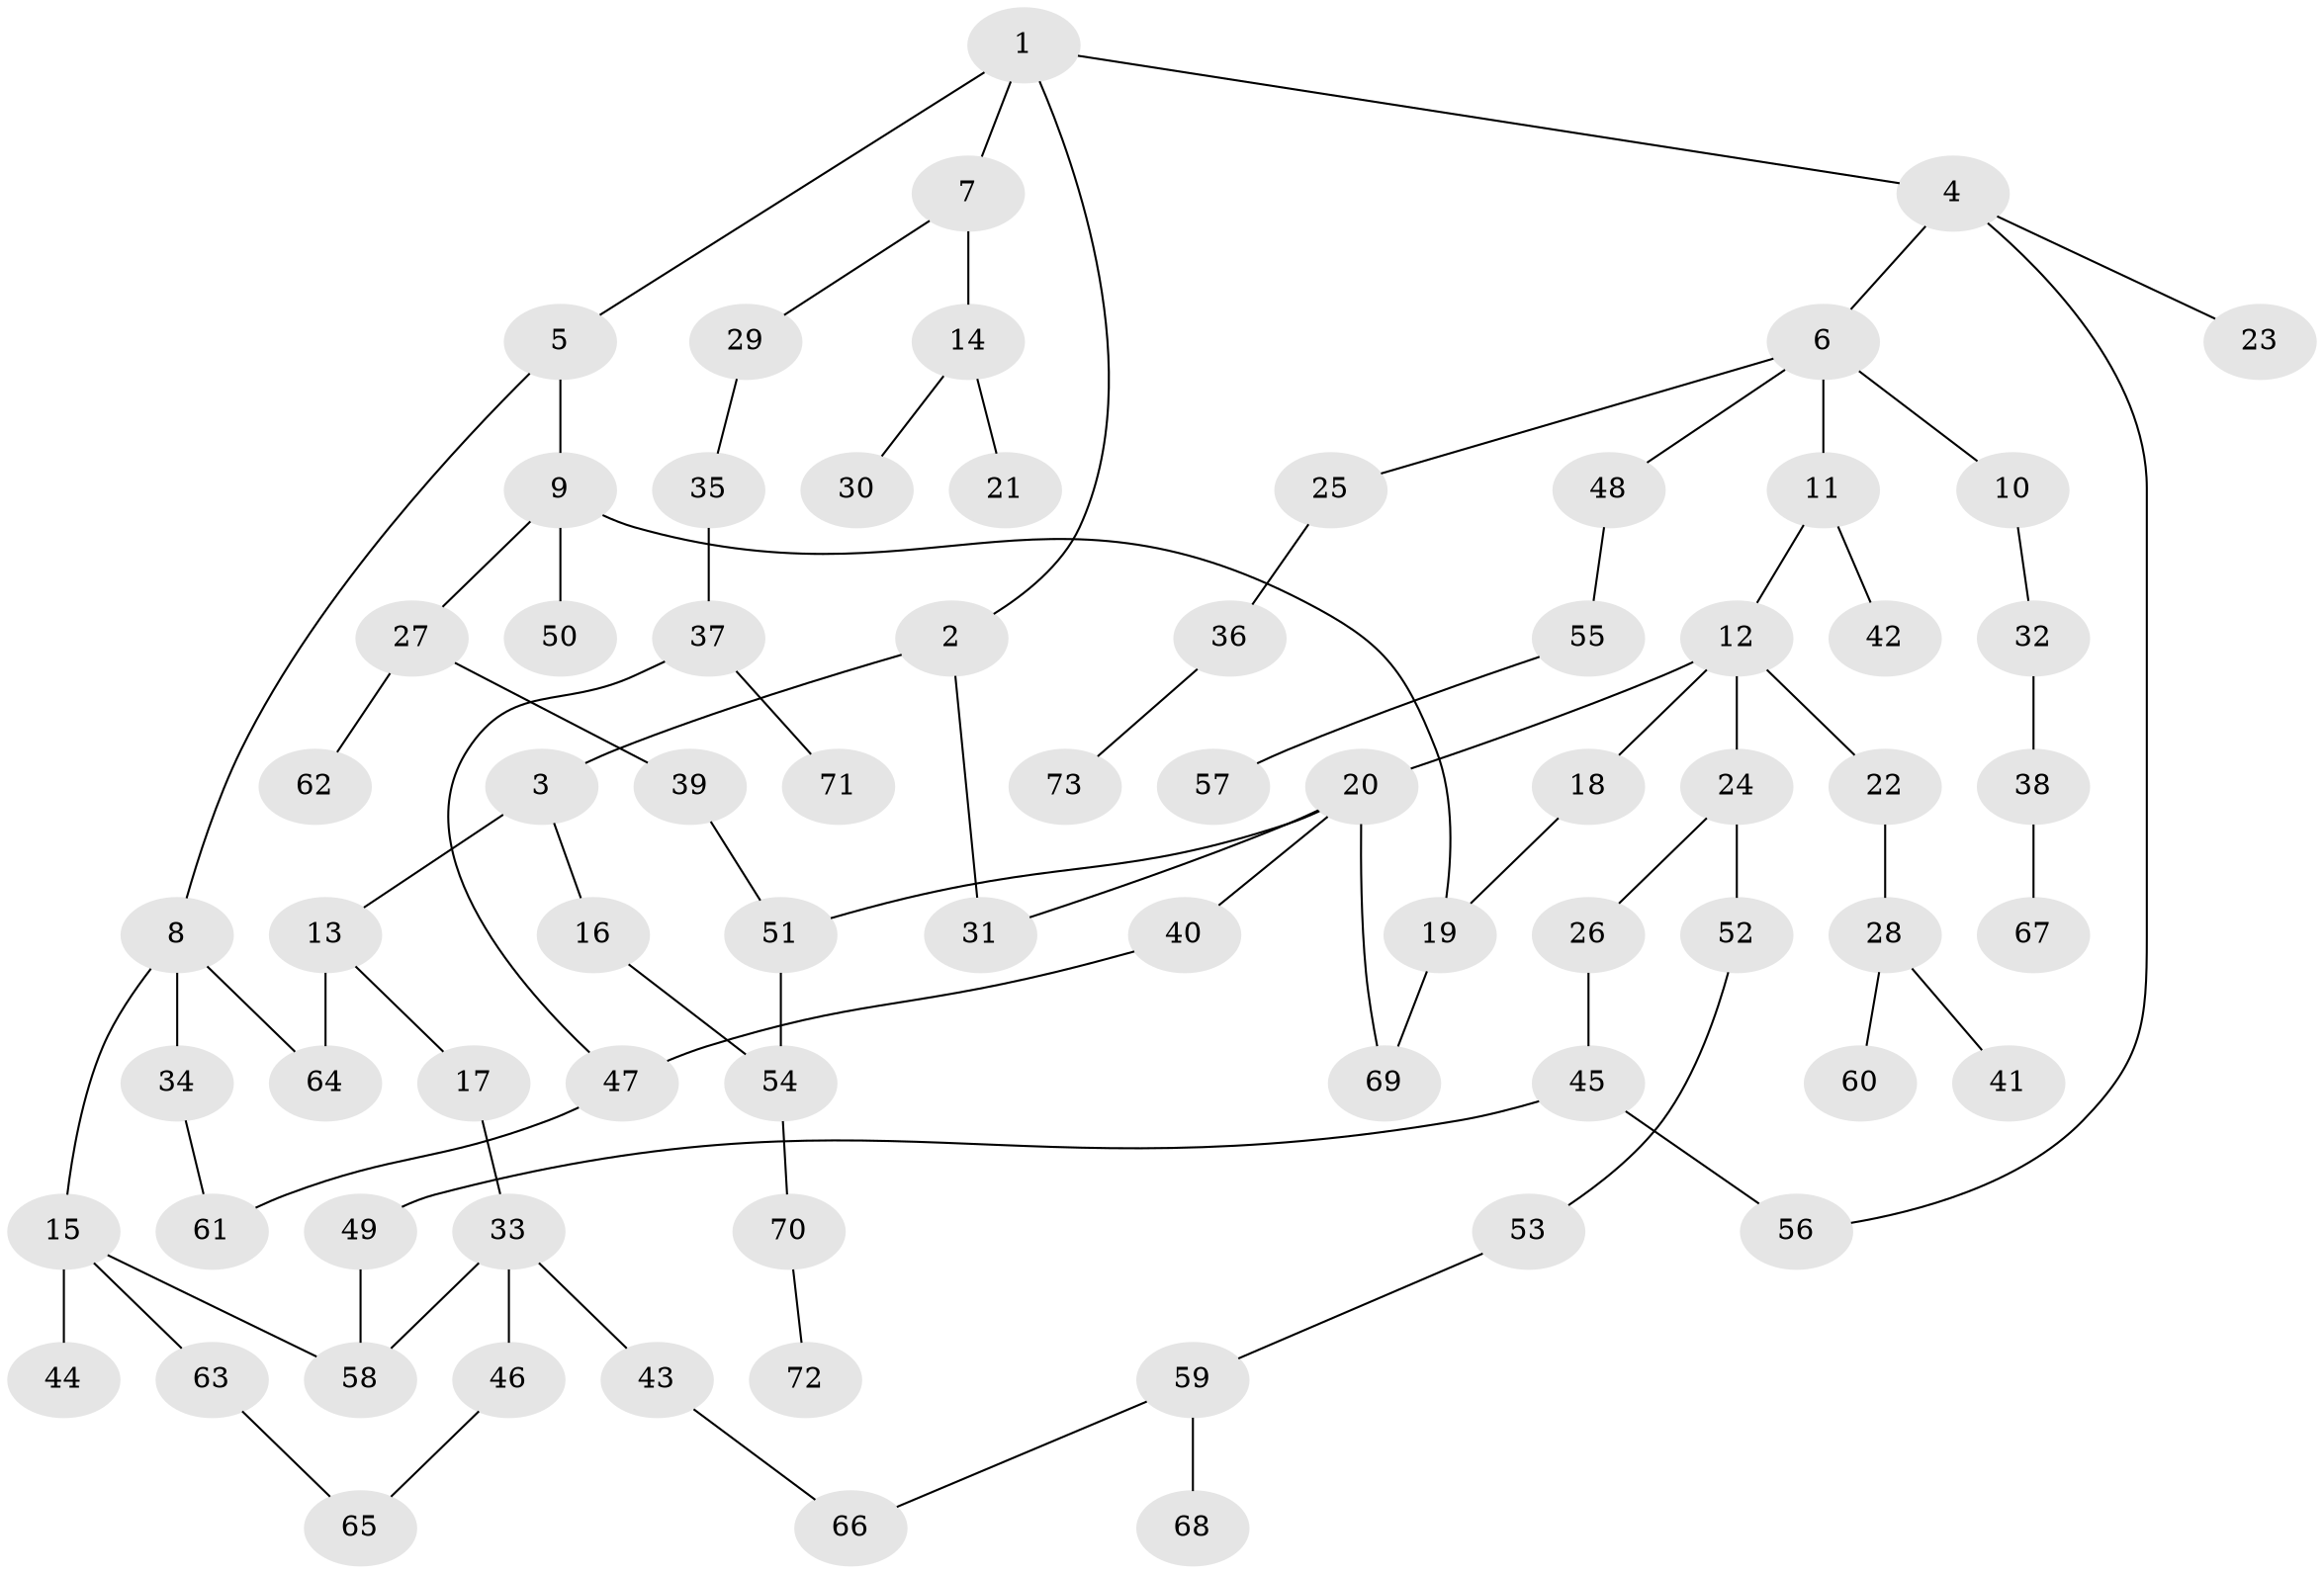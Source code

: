 // original degree distribution, {5: 0.049019607843137254, 4: 0.0784313725490196, 3: 0.20588235294117646, 6: 0.029411764705882353, 1: 0.37254901960784315, 2: 0.2647058823529412}
// Generated by graph-tools (version 1.1) at 2025/48/03/04/25 22:48:41]
// undirected, 73 vertices, 85 edges
graph export_dot {
  node [color=gray90,style=filled];
  1;
  2;
  3;
  4;
  5;
  6;
  7;
  8;
  9;
  10;
  11;
  12;
  13;
  14;
  15;
  16;
  17;
  18;
  19;
  20;
  21;
  22;
  23;
  24;
  25;
  26;
  27;
  28;
  29;
  30;
  31;
  32;
  33;
  34;
  35;
  36;
  37;
  38;
  39;
  40;
  41;
  42;
  43;
  44;
  45;
  46;
  47;
  48;
  49;
  50;
  51;
  52;
  53;
  54;
  55;
  56;
  57;
  58;
  59;
  60;
  61;
  62;
  63;
  64;
  65;
  66;
  67;
  68;
  69;
  70;
  71;
  72;
  73;
  1 -- 2 [weight=1.0];
  1 -- 4 [weight=1.0];
  1 -- 5 [weight=1.0];
  1 -- 7 [weight=1.0];
  2 -- 3 [weight=1.0];
  2 -- 31 [weight=1.0];
  3 -- 13 [weight=1.0];
  3 -- 16 [weight=1.0];
  4 -- 6 [weight=1.0];
  4 -- 23 [weight=1.0];
  4 -- 56 [weight=1.0];
  5 -- 8 [weight=1.0];
  5 -- 9 [weight=1.0];
  6 -- 10 [weight=1.0];
  6 -- 11 [weight=1.0];
  6 -- 25 [weight=1.0];
  6 -- 48 [weight=1.0];
  7 -- 14 [weight=1.0];
  7 -- 29 [weight=1.0];
  8 -- 15 [weight=1.0];
  8 -- 34 [weight=1.0];
  8 -- 64 [weight=1.0];
  9 -- 19 [weight=1.0];
  9 -- 27 [weight=1.0];
  9 -- 50 [weight=1.0];
  10 -- 32 [weight=1.0];
  11 -- 12 [weight=1.0];
  11 -- 42 [weight=1.0];
  12 -- 18 [weight=2.0];
  12 -- 20 [weight=1.0];
  12 -- 22 [weight=1.0];
  12 -- 24 [weight=1.0];
  13 -- 17 [weight=1.0];
  13 -- 64 [weight=1.0];
  14 -- 21 [weight=1.0];
  14 -- 30 [weight=1.0];
  15 -- 44 [weight=1.0];
  15 -- 58 [weight=1.0];
  15 -- 63 [weight=1.0];
  16 -- 54 [weight=1.0];
  17 -- 33 [weight=1.0];
  18 -- 19 [weight=1.0];
  19 -- 69 [weight=1.0];
  20 -- 31 [weight=1.0];
  20 -- 40 [weight=1.0];
  20 -- 51 [weight=1.0];
  20 -- 69 [weight=1.0];
  22 -- 28 [weight=1.0];
  24 -- 26 [weight=1.0];
  24 -- 52 [weight=1.0];
  25 -- 36 [weight=1.0];
  26 -- 45 [weight=1.0];
  27 -- 39 [weight=1.0];
  27 -- 62 [weight=1.0];
  28 -- 41 [weight=1.0];
  28 -- 60 [weight=1.0];
  29 -- 35 [weight=1.0];
  32 -- 38 [weight=1.0];
  33 -- 43 [weight=1.0];
  33 -- 46 [weight=1.0];
  33 -- 58 [weight=1.0];
  34 -- 61 [weight=1.0];
  35 -- 37 [weight=1.0];
  36 -- 73 [weight=1.0];
  37 -- 47 [weight=1.0];
  37 -- 71 [weight=1.0];
  38 -- 67 [weight=1.0];
  39 -- 51 [weight=1.0];
  40 -- 47 [weight=1.0];
  43 -- 66 [weight=1.0];
  45 -- 49 [weight=1.0];
  45 -- 56 [weight=1.0];
  46 -- 65 [weight=1.0];
  47 -- 61 [weight=1.0];
  48 -- 55 [weight=1.0];
  49 -- 58 [weight=1.0];
  51 -- 54 [weight=1.0];
  52 -- 53 [weight=1.0];
  53 -- 59 [weight=1.0];
  54 -- 70 [weight=1.0];
  55 -- 57 [weight=1.0];
  59 -- 66 [weight=1.0];
  59 -- 68 [weight=1.0];
  63 -- 65 [weight=1.0];
  70 -- 72 [weight=1.0];
}
